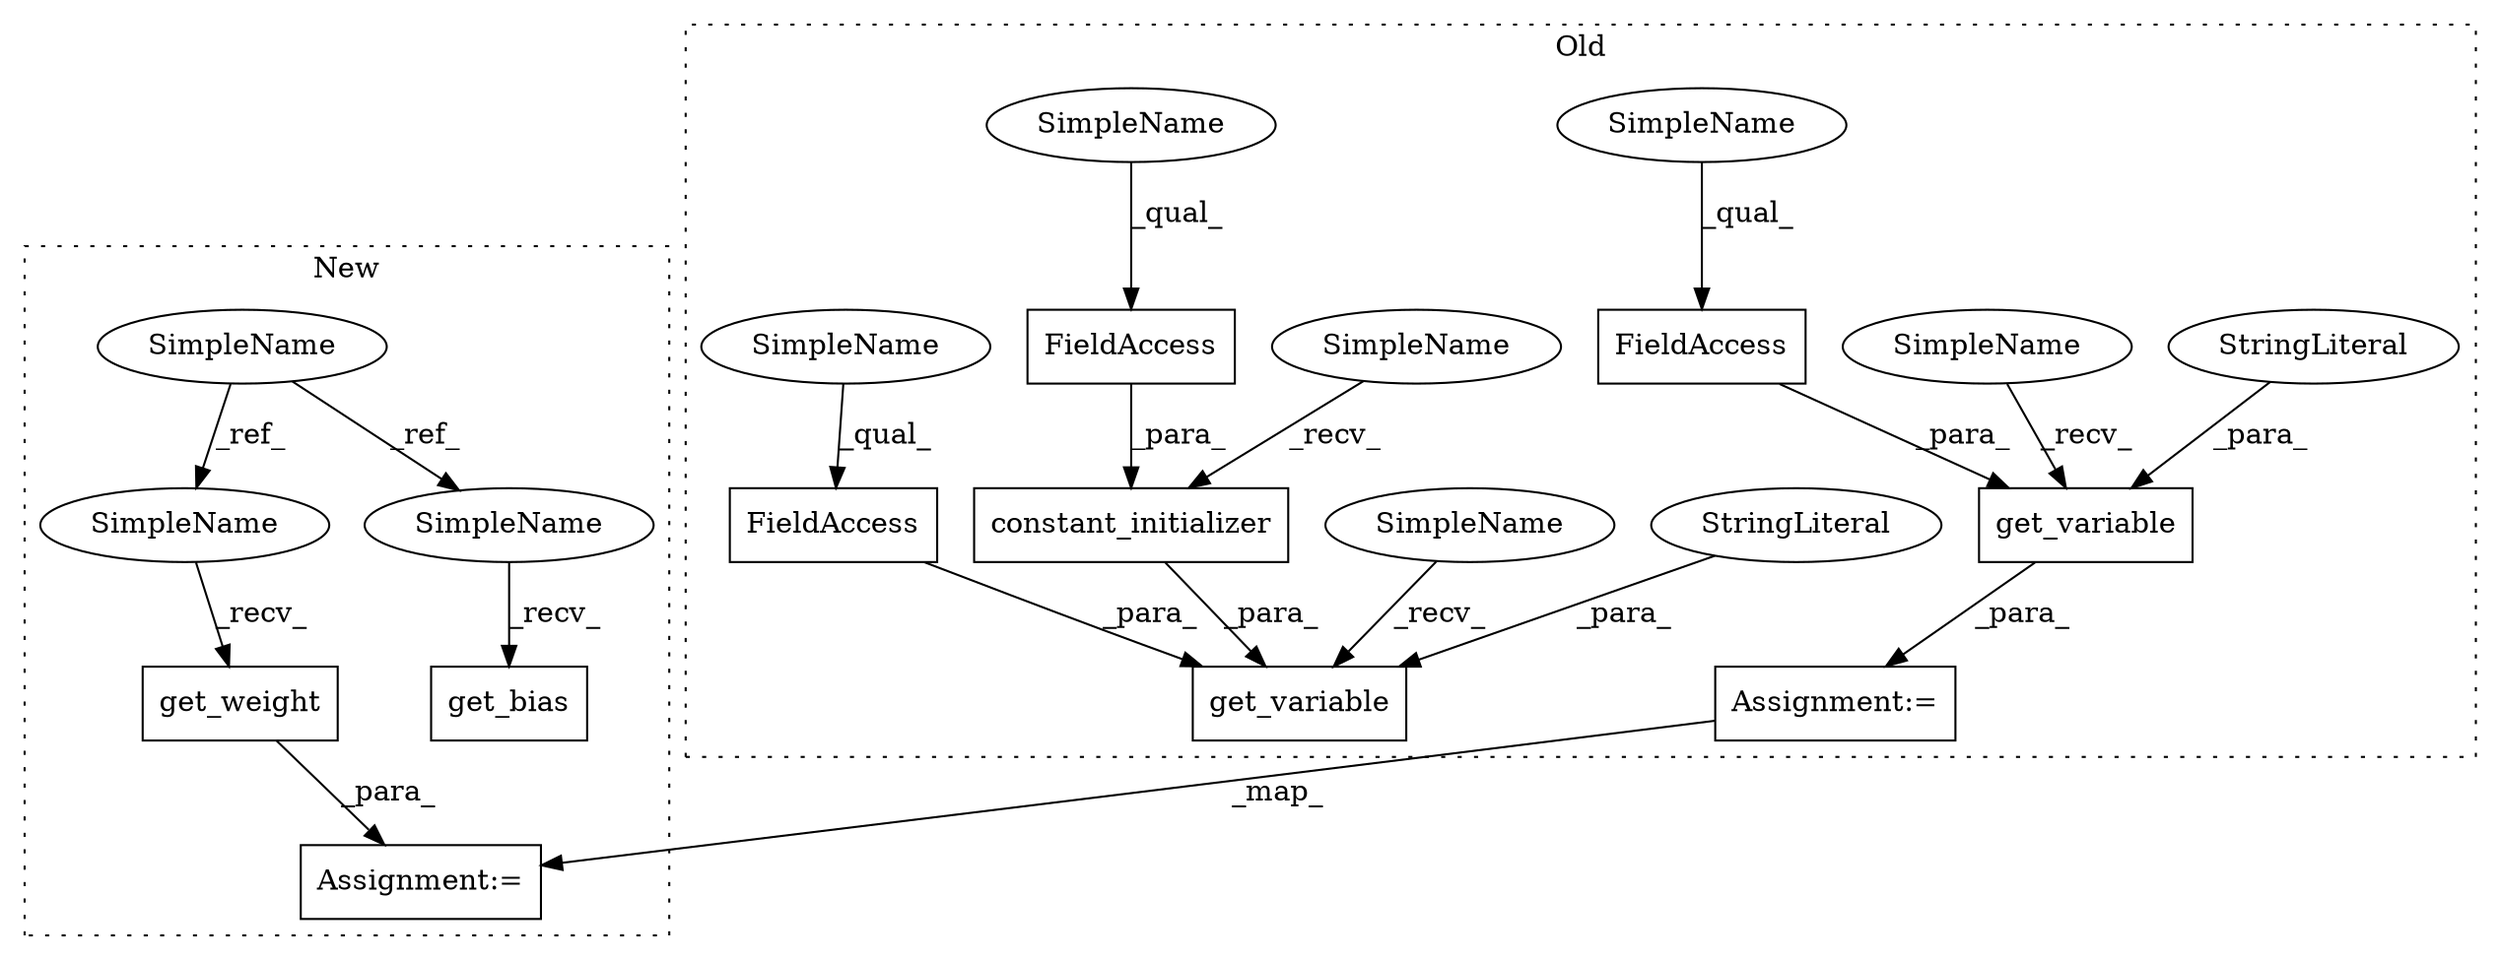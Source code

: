 digraph G {
subgraph cluster0 {
1 [label="get_variable" a="32" s="5101,5215" l="13,1" shape="box"];
3 [label="constant_initializer" a="32" s="5173,5214" l="21,1" shape="box"];
4 [label="get_variable" a="32" s="4705,4810" l="13,1" shape="box"];
5 [label="StringLiteral" a="45" s="5114" l="8" shape="ellipse"];
6 [label="StringLiteral" a="45" s="4718" l="3" shape="ellipse"];
7 [label="Assignment:=" a="7" s="4839" l="1" shape="box"];
9 [label="FieldAccess" a="22" s="5204" l="10" shape="box"];
11 [label="FieldAccess" a="22" s="5151" l="10" shape="box"];
13 [label="FieldAccess" a="22" s="4788" l="10" shape="box"];
14 [label="SimpleName" a="42" s="5162" l="10" shape="ellipse"];
15 [label="SimpleName" a="42" s="4694" l="10" shape="ellipse"];
16 [label="SimpleName" a="42" s="5090" l="10" shape="ellipse"];
19 [label="SimpleName" a="42" s="5151" l="4" shape="ellipse"];
20 [label="SimpleName" a="42" s="4788" l="4" shape="ellipse"];
21 [label="SimpleName" a="42" s="5204" l="4" shape="ellipse"];
label = "Old";
style="dotted";
}
subgraph cluster1 {
2 [label="get_weight" a="32" s="3817,3878" l="11,1" shape="box"];
8 [label="Assignment:=" a="7" s="3893" l="1" shape="box"];
10 [label="SimpleName" a="42" s="3285" l="4" shape="ellipse"];
12 [label="get_bias" a="32" s="3997,4033" l="9,1" shape="box"];
17 [label="SimpleName" a="42" s="3812" l="4" shape="ellipse"];
18 [label="SimpleName" a="42" s="3992" l="4" shape="ellipse"];
label = "New";
style="dotted";
}
2 -> 8 [label="_para_"];
3 -> 1 [label="_para_"];
4 -> 7 [label="_para_"];
5 -> 1 [label="_para_"];
6 -> 4 [label="_para_"];
7 -> 8 [label="_map_"];
9 -> 3 [label="_para_"];
10 -> 17 [label="_ref_"];
10 -> 18 [label="_ref_"];
11 -> 1 [label="_para_"];
13 -> 4 [label="_para_"];
14 -> 3 [label="_recv_"];
15 -> 4 [label="_recv_"];
16 -> 1 [label="_recv_"];
17 -> 2 [label="_recv_"];
18 -> 12 [label="_recv_"];
19 -> 11 [label="_qual_"];
20 -> 13 [label="_qual_"];
21 -> 9 [label="_qual_"];
}